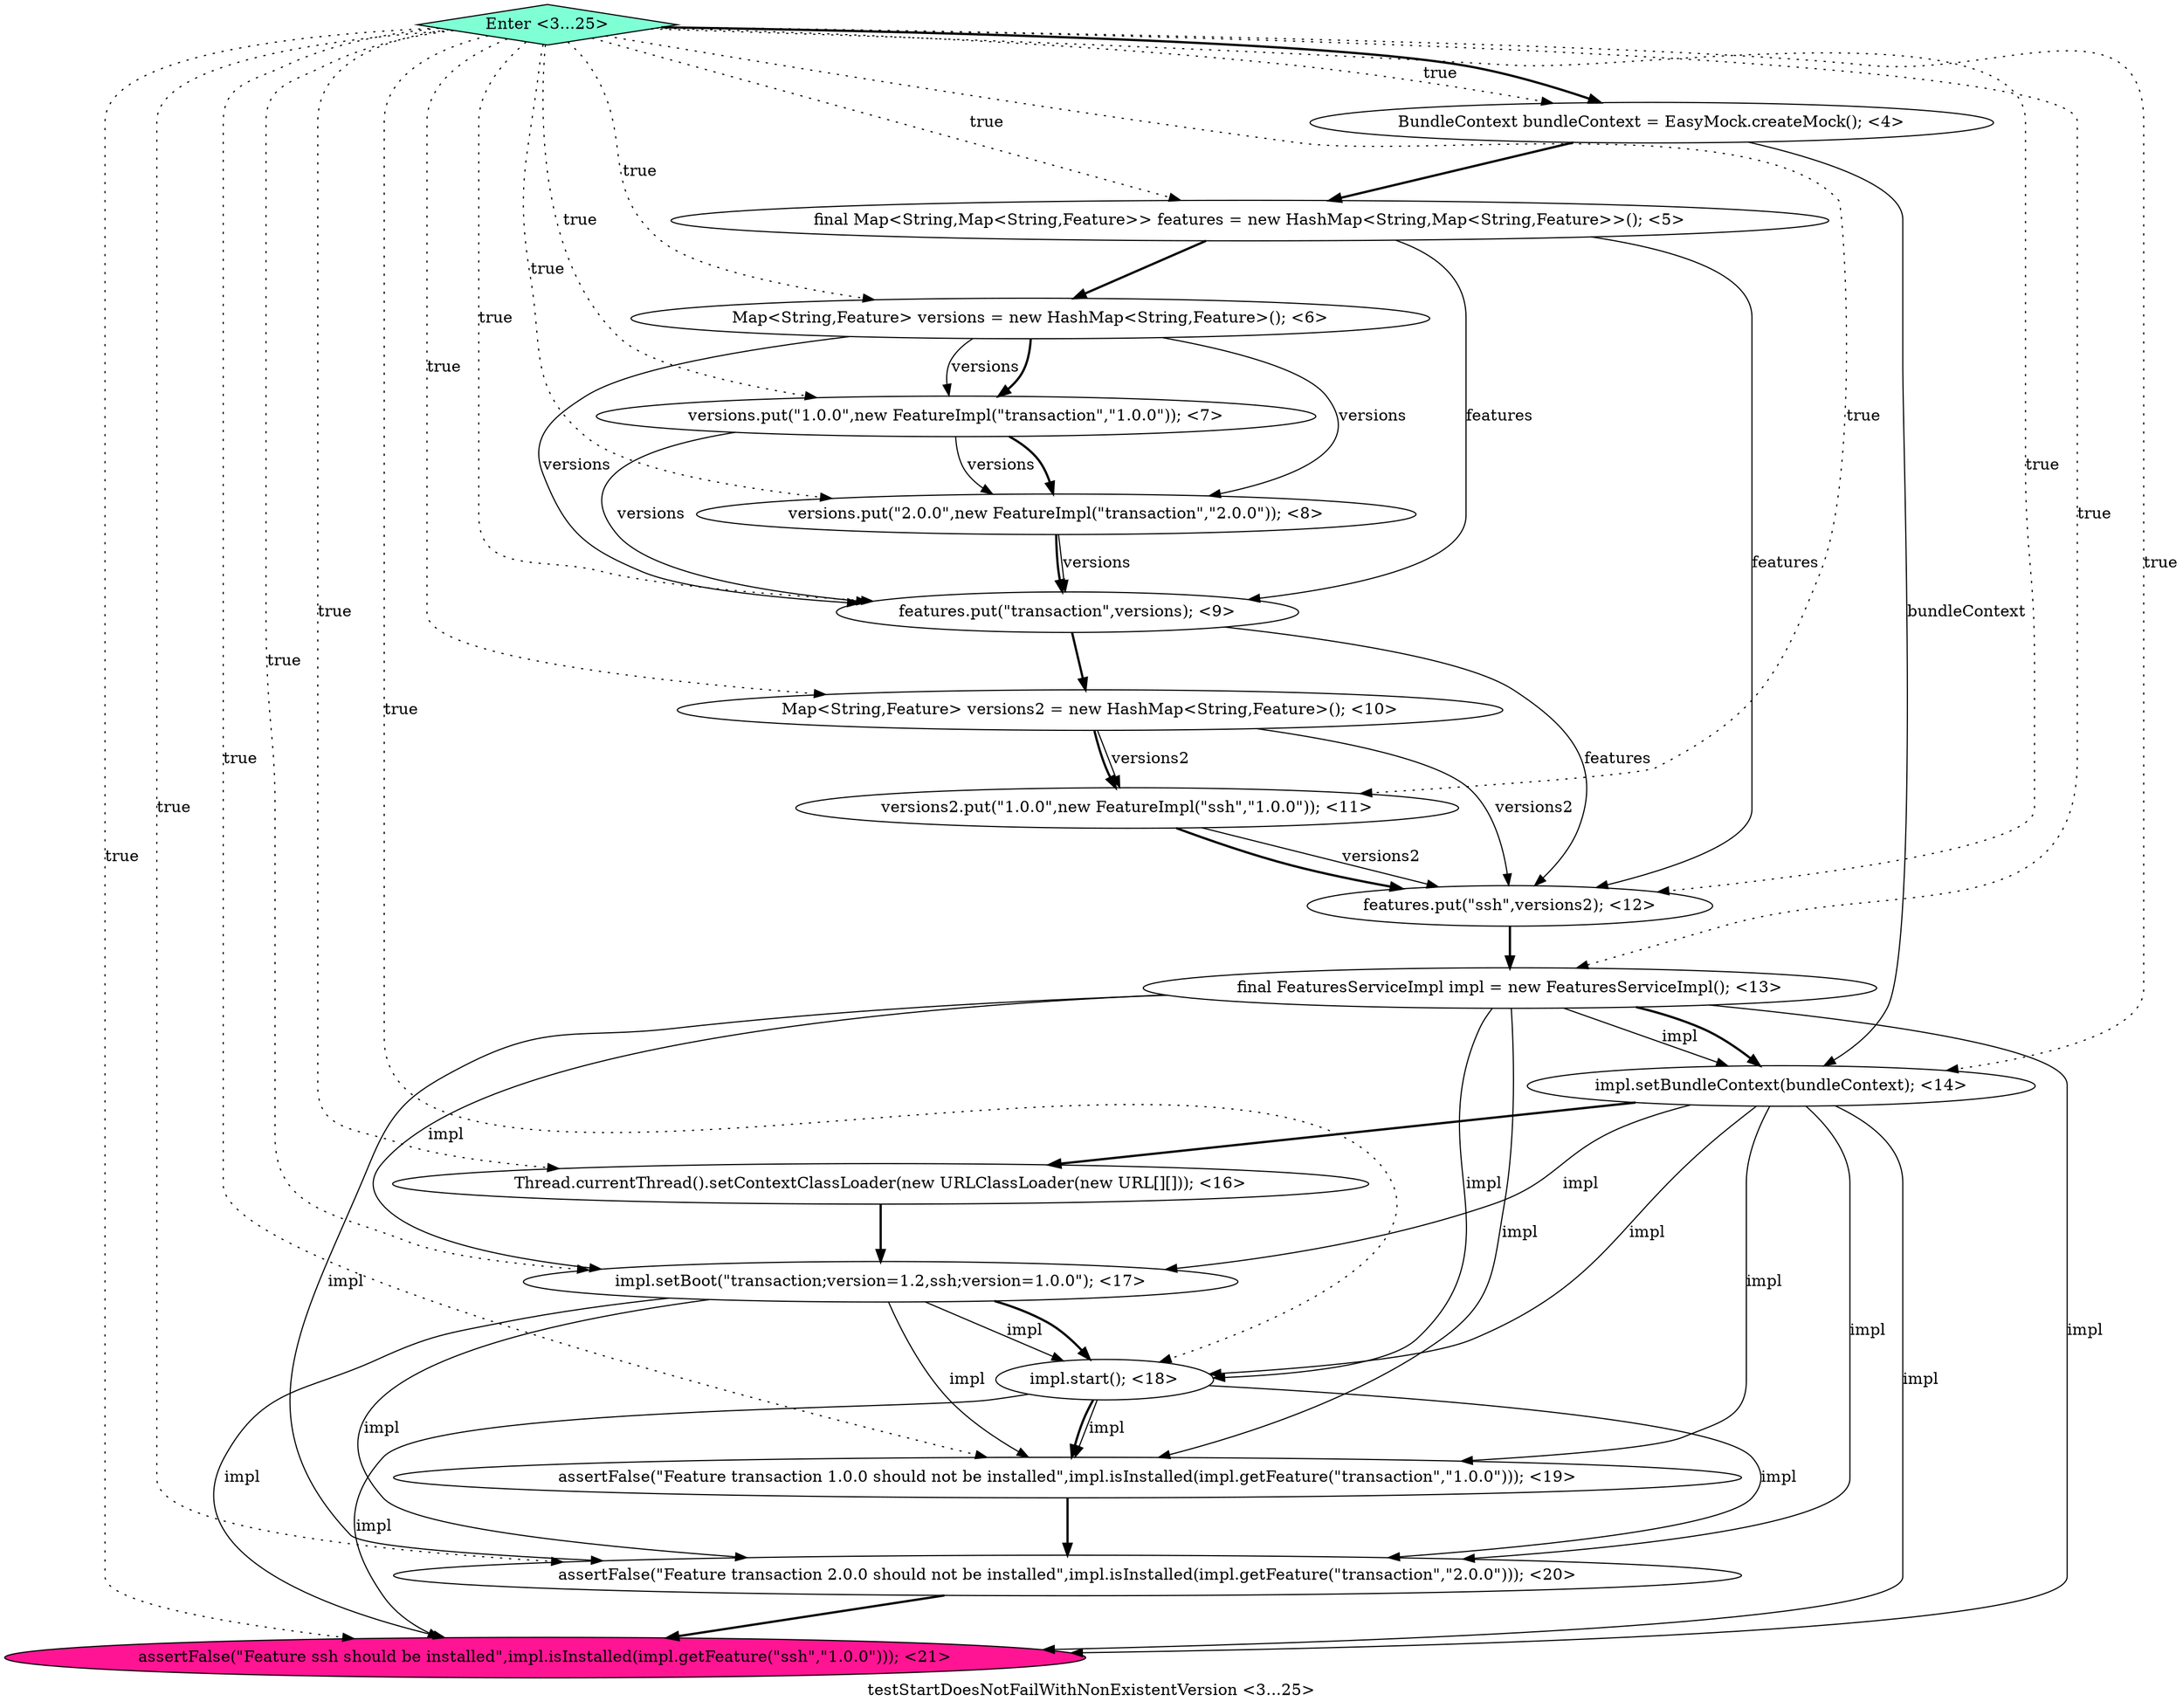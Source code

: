 digraph PDG {
label = "testStartDoesNotFailWithNonExistentVersion <3...25>";
0.17 [style = filled, label = "Enter <3...25>", fillcolor = aquamarine, shape = diamond];
0.8 [style = filled, label = "features.put(\"ssh\",versions2); <12>", fillcolor = white, shape = ellipse];
0.15 [style = filled, label = "assertFalse(\"Feature transaction 2.0.0 should not be installed\",impl.isInstalled(impl.getFeature(\"transaction\",\"2.0.0\"))); <20>", fillcolor = white, shape = ellipse];
0.16 [style = filled, label = "assertFalse(\"Feature ssh should be installed\",impl.isInstalled(impl.getFeature(\"ssh\",\"1.0.0\"))); <21>", fillcolor = deeppink, shape = ellipse];
0.3 [style = filled, label = "versions.put(\"1.0.0\",new FeatureImpl(\"transaction\",\"1.0.0\")); <7>", fillcolor = white, shape = ellipse];
0.14 [style = filled, label = "assertFalse(\"Feature transaction 1.0.0 should not be installed\",impl.isInstalled(impl.getFeature(\"transaction\",\"1.0.0\"))); <19>", fillcolor = white, shape = ellipse];
0.5 [style = filled, label = "features.put(\"transaction\",versions); <9>", fillcolor = white, shape = ellipse];
0.12 [style = filled, label = "impl.setBoot(\"transaction;version=1.2,ssh;version=1.0.0\"); <17>", fillcolor = white, shape = ellipse];
0.0 [style = filled, label = "BundleContext bundleContext = EasyMock.createMock(); <4>", fillcolor = white, shape = ellipse];
0.10 [style = filled, label = "impl.setBundleContext(bundleContext); <14>", fillcolor = white, shape = ellipse];
0.11 [style = filled, label = "Thread.currentThread().setContextClassLoader(new URLClassLoader(new URL[][])); <16>", fillcolor = white, shape = ellipse];
0.2 [style = filled, label = "Map<String,Feature> versions = new HashMap<String,Feature>(); <6>", fillcolor = white, shape = ellipse];
0.6 [style = filled, label = "Map<String,Feature> versions2 = new HashMap<String,Feature>(); <10>", fillcolor = white, shape = ellipse];
0.1 [style = filled, label = "final Map<String,Map<String,Feature>> features = new HashMap<String,Map<String,Feature>>(); <5>", fillcolor = white, shape = ellipse];
0.9 [style = filled, label = "final FeaturesServiceImpl impl = new FeaturesServiceImpl(); <13>", fillcolor = white, shape = ellipse];
0.4 [style = filled, label = "versions.put(\"2.0.0\",new FeatureImpl(\"transaction\",\"2.0.0\")); <8>", fillcolor = white, shape = ellipse];
0.7 [style = filled, label = "versions2.put(\"1.0.0\",new FeatureImpl(\"ssh\",\"1.0.0\")); <11>", fillcolor = white, shape = ellipse];
0.13 [style = filled, label = "impl.start(); <18>", fillcolor = white, shape = ellipse];
0.0 -> 0.1 [style = bold, label=""];
0.0 -> 0.10 [style = solid, label="bundleContext"];
0.1 -> 0.2 [style = bold, label=""];
0.1 -> 0.5 [style = solid, label="features"];
0.1 -> 0.8 [style = solid, label="features"];
0.2 -> 0.3 [style = solid, label="versions"];
0.2 -> 0.3 [style = bold, label=""];
0.2 -> 0.4 [style = solid, label="versions"];
0.2 -> 0.5 [style = solid, label="versions"];
0.3 -> 0.4 [style = solid, label="versions"];
0.3 -> 0.4 [style = bold, label=""];
0.3 -> 0.5 [style = solid, label="versions"];
0.4 -> 0.5 [style = solid, label="versions"];
0.4 -> 0.5 [style = bold, label=""];
0.5 -> 0.6 [style = bold, label=""];
0.5 -> 0.8 [style = solid, label="features"];
0.6 -> 0.7 [style = solid, label="versions2"];
0.6 -> 0.7 [style = bold, label=""];
0.6 -> 0.8 [style = solid, label="versions2"];
0.7 -> 0.8 [style = solid, label="versions2"];
0.7 -> 0.8 [style = bold, label=""];
0.8 -> 0.9 [style = bold, label=""];
0.9 -> 0.10 [style = solid, label="impl"];
0.9 -> 0.10 [style = bold, label=""];
0.9 -> 0.12 [style = solid, label="impl"];
0.9 -> 0.13 [style = solid, label="impl"];
0.9 -> 0.14 [style = solid, label="impl"];
0.9 -> 0.15 [style = solid, label="impl"];
0.9 -> 0.16 [style = solid, label="impl"];
0.10 -> 0.11 [style = bold, label=""];
0.10 -> 0.12 [style = solid, label="impl"];
0.10 -> 0.13 [style = solid, label="impl"];
0.10 -> 0.14 [style = solid, label="impl"];
0.10 -> 0.15 [style = solid, label="impl"];
0.10 -> 0.16 [style = solid, label="impl"];
0.11 -> 0.12 [style = bold, label=""];
0.12 -> 0.13 [style = solid, label="impl"];
0.12 -> 0.13 [style = bold, label=""];
0.12 -> 0.14 [style = solid, label="impl"];
0.12 -> 0.15 [style = solid, label="impl"];
0.12 -> 0.16 [style = solid, label="impl"];
0.13 -> 0.14 [style = solid, label="impl"];
0.13 -> 0.14 [style = bold, label=""];
0.13 -> 0.15 [style = solid, label="impl"];
0.13 -> 0.16 [style = solid, label="impl"];
0.14 -> 0.15 [style = bold, label=""];
0.15 -> 0.16 [style = bold, label=""];
0.17 -> 0.0 [style = dotted, label="true"];
0.17 -> 0.0 [style = bold, label=""];
0.17 -> 0.1 [style = dotted, label="true"];
0.17 -> 0.2 [style = dotted, label="true"];
0.17 -> 0.3 [style = dotted, label="true"];
0.17 -> 0.4 [style = dotted, label="true"];
0.17 -> 0.5 [style = dotted, label="true"];
0.17 -> 0.6 [style = dotted, label="true"];
0.17 -> 0.7 [style = dotted, label="true"];
0.17 -> 0.8 [style = dotted, label="true"];
0.17 -> 0.9 [style = dotted, label="true"];
0.17 -> 0.10 [style = dotted, label="true"];
0.17 -> 0.11 [style = dotted, label="true"];
0.17 -> 0.12 [style = dotted, label="true"];
0.17 -> 0.13 [style = dotted, label="true"];
0.17 -> 0.14 [style = dotted, label="true"];
0.17 -> 0.15 [style = dotted, label="true"];
0.17 -> 0.16 [style = dotted, label="true"];
}
